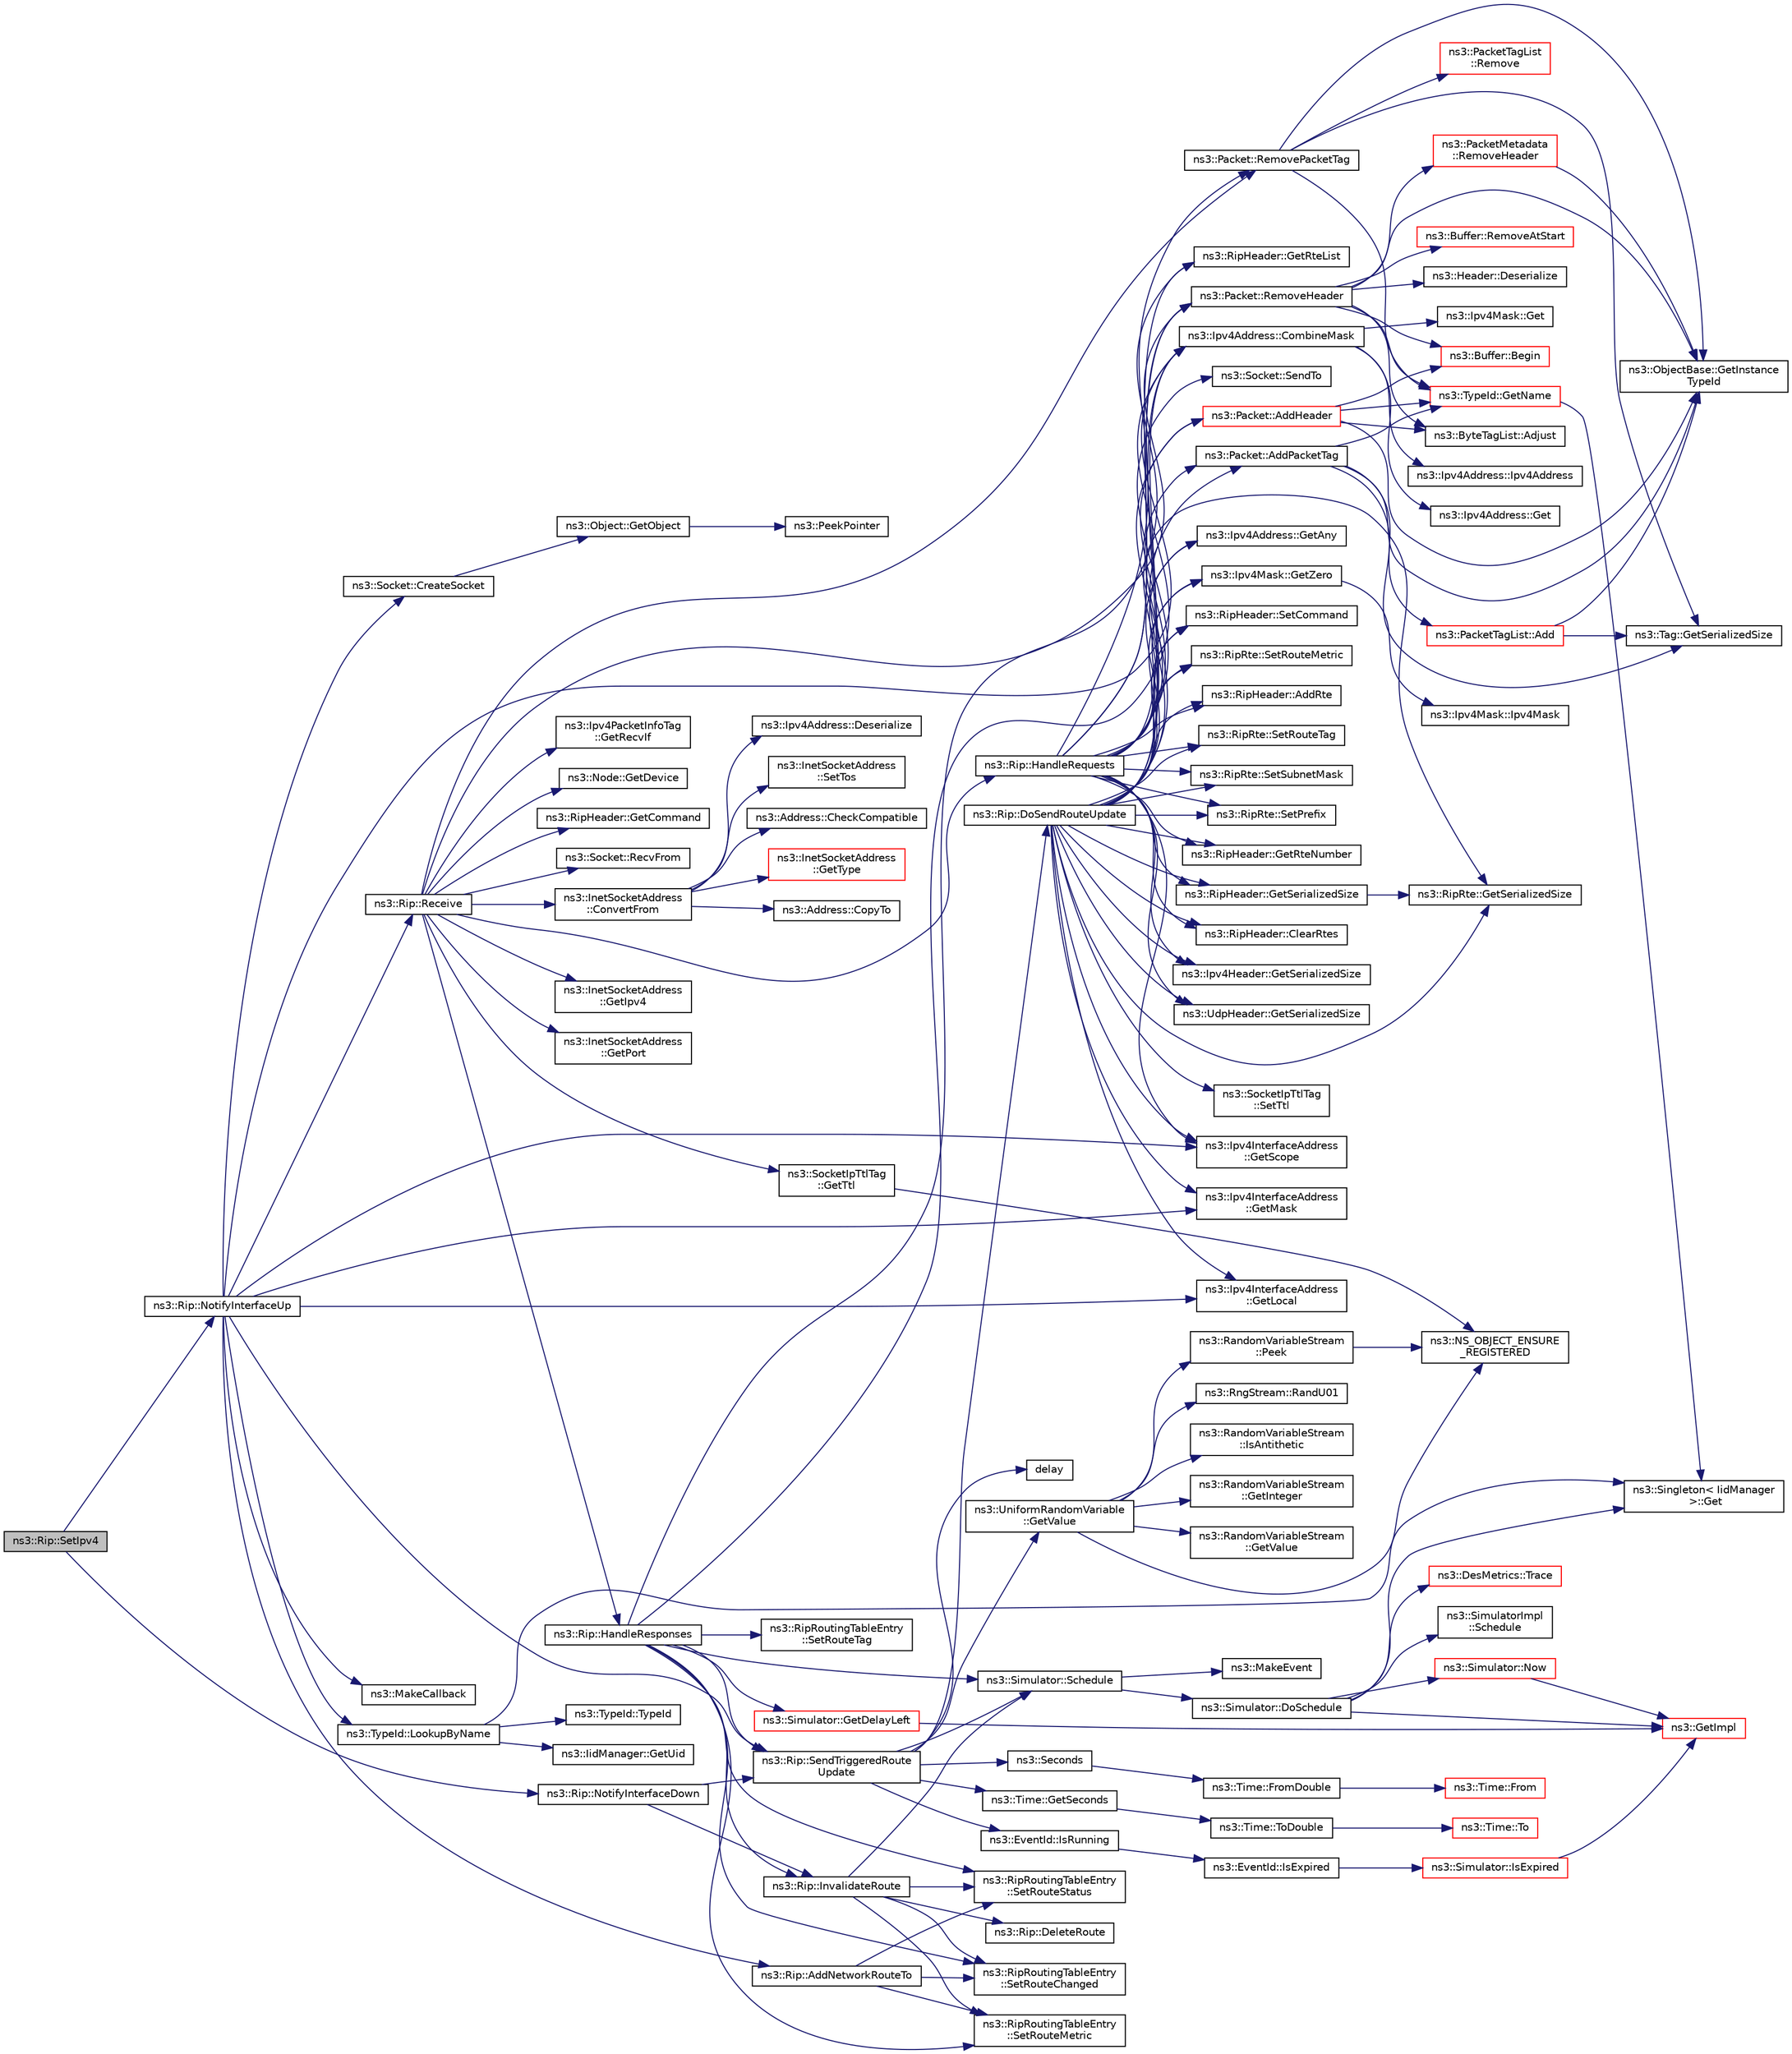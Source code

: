 digraph "ns3::Rip::SetIpv4"
{
  edge [fontname="Helvetica",fontsize="10",labelfontname="Helvetica",labelfontsize="10"];
  node [fontname="Helvetica",fontsize="10",shape=record];
  rankdir="LR";
  Node1 [label="ns3::Rip::SetIpv4",height=0.2,width=0.4,color="black", fillcolor="grey75", style="filled", fontcolor="black"];
  Node1 -> Node2 [color="midnightblue",fontsize="10",style="solid"];
  Node2 [label="ns3::Rip::NotifyInterfaceUp",height=0.2,width=0.4,color="black", fillcolor="white", style="filled",URL="$d7/d2b/classns3_1_1Rip.html#a4c9095a4429399f342eb1bce3f20df59"];
  Node2 -> Node3 [color="midnightblue",fontsize="10",style="solid"];
  Node3 [label="ns3::Ipv4InterfaceAddress\l::GetMask",height=0.2,width=0.4,color="black", fillcolor="white", style="filled",URL="$d4/d16/classns3_1_1Ipv4InterfaceAddress.html#a6b854be0dc6cd68dacaea8b8037cbc62",tooltip="Get the network mask. "];
  Node2 -> Node4 [color="midnightblue",fontsize="10",style="solid"];
  Node4 [label="ns3::Ipv4InterfaceAddress\l::GetLocal",height=0.2,width=0.4,color="black", fillcolor="white", style="filled",URL="$d4/d16/classns3_1_1Ipv4InterfaceAddress.html#a716a425049f48b9fe6e38868b1f413f6",tooltip="Get the local address. "];
  Node2 -> Node5 [color="midnightblue",fontsize="10",style="solid"];
  Node5 [label="ns3::Ipv4Address::CombineMask",height=0.2,width=0.4,color="black", fillcolor="white", style="filled",URL="$de/d55/classns3_1_1Ipv4Address.html#abc9bf1629800f0809d97dfd8b5c38bc7",tooltip="Combine this address with a network mask. "];
  Node5 -> Node6 [color="midnightblue",fontsize="10",style="solid"];
  Node6 [label="ns3::Ipv4Address::Ipv4Address",height=0.2,width=0.4,color="black", fillcolor="white", style="filled",URL="$de/d55/classns3_1_1Ipv4Address.html#aaabb51dd481f4b6908afd72affc49b20"];
  Node5 -> Node7 [color="midnightblue",fontsize="10",style="solid"];
  Node7 [label="ns3::Ipv4Address::Get",height=0.2,width=0.4,color="black", fillcolor="white", style="filled",URL="$de/d55/classns3_1_1Ipv4Address.html#ae65810a69898982e927b83660d3bc4d8"];
  Node5 -> Node8 [color="midnightblue",fontsize="10",style="solid"];
  Node8 [label="ns3::Ipv4Mask::Get",height=0.2,width=0.4,color="black", fillcolor="white", style="filled",URL="$d5/df8/classns3_1_1Ipv4Mask.html#ac557d10d9807bbc022ed64e2b929b2db"];
  Node2 -> Node9 [color="midnightblue",fontsize="10",style="solid"];
  Node9 [label="ns3::Ipv4InterfaceAddress\l::GetScope",height=0.2,width=0.4,color="black", fillcolor="white", style="filled",URL="$d4/d16/classns3_1_1Ipv4InterfaceAddress.html#afe80259f5353bbb4bee676a0accba612",tooltip="Get address scope. "];
  Node2 -> Node10 [color="midnightblue",fontsize="10",style="solid"];
  Node10 [label="ns3::Rip::AddNetworkRouteTo",height=0.2,width=0.4,color="black", fillcolor="white", style="filled",URL="$d7/d2b/classns3_1_1Rip.html#a8aa9415f65e5fb8abaa6af5c93446231",tooltip="Add route to network. "];
  Node10 -> Node11 [color="midnightblue",fontsize="10",style="solid"];
  Node11 [label="ns3::RipRoutingTableEntry\l::SetRouteMetric",height=0.2,width=0.4,color="black", fillcolor="white", style="filled",URL="$db/d65/classns3_1_1RipRoutingTableEntry.html#a0142d500046ef047a80ec00edbfac762",tooltip="Set the route metric. "];
  Node10 -> Node12 [color="midnightblue",fontsize="10",style="solid"];
  Node12 [label="ns3::RipRoutingTableEntry\l::SetRouteStatus",height=0.2,width=0.4,color="black", fillcolor="white", style="filled",URL="$db/d65/classns3_1_1RipRoutingTableEntry.html#a3ec44473d5fbeeddeb111fe9964d6adc",tooltip="Set the route status. "];
  Node10 -> Node13 [color="midnightblue",fontsize="10",style="solid"];
  Node13 [label="ns3::RipRoutingTableEntry\l::SetRouteChanged",height=0.2,width=0.4,color="black", fillcolor="white", style="filled",URL="$db/d65/classns3_1_1RipRoutingTableEntry.html#aa0914dbb327830d3d4e9f5707a0f1f5c",tooltip="Set the route as changed. "];
  Node2 -> Node14 [color="midnightblue",fontsize="10",style="solid"];
  Node14 [label="ns3::TypeId::LookupByName",height=0.2,width=0.4,color="black", fillcolor="white", style="filled",URL="$d6/d11/classns3_1_1TypeId.html#a119cf99c20931fdc294602cd360b180e"];
  Node14 -> Node15 [color="midnightblue",fontsize="10",style="solid"];
  Node15 [label="ns3::Singleton\< IidManager\l \>::Get",height=0.2,width=0.4,color="black", fillcolor="white", style="filled",URL="$d8/d77/classns3_1_1Singleton.html#a80a2cd3c25a27ea72add7a9f7a141ffa"];
  Node14 -> Node16 [color="midnightblue",fontsize="10",style="solid"];
  Node16 [label="ns3::IidManager::GetUid",height=0.2,width=0.4,color="black", fillcolor="white", style="filled",URL="$d4/d1c/classns3_1_1IidManager.html#ae69ae26221b11f8871596679c6e8be19"];
  Node14 -> Node17 [color="midnightblue",fontsize="10",style="solid"];
  Node17 [label="ns3::TypeId::TypeId",height=0.2,width=0.4,color="black", fillcolor="white", style="filled",URL="$d6/d11/classns3_1_1TypeId.html#ab76e26690f1af4f1cffa6a72245e8928"];
  Node2 -> Node18 [color="midnightblue",fontsize="10",style="solid"];
  Node18 [label="ns3::Socket::CreateSocket",height=0.2,width=0.4,color="black", fillcolor="white", style="filled",URL="$d9/df2/classns3_1_1Socket.html#ad448a62bb50ad3dbac59c879a885a8d2"];
  Node18 -> Node19 [color="midnightblue",fontsize="10",style="solid"];
  Node19 [label="ns3::Object::GetObject",height=0.2,width=0.4,color="black", fillcolor="white", style="filled",URL="$d9/d77/classns3_1_1Object.html#a13e18c00017096c8381eb651d5bd0783"];
  Node19 -> Node20 [color="midnightblue",fontsize="10",style="solid"];
  Node20 [label="ns3::PeekPointer",height=0.2,width=0.4,color="black", fillcolor="white", style="filled",URL="$d7/d2e/namespacens3.html#af2a7557fe9afdd98d8f6f8f6e412cf5a"];
  Node2 -> Node21 [color="midnightblue",fontsize="10",style="solid"];
  Node21 [label="ns3::Rip::SendTriggeredRoute\lUpdate",height=0.2,width=0.4,color="black", fillcolor="white", style="filled",URL="$d7/d2b/classns3_1_1Rip.html#aee5d3efe6b4dbcd128018f49b981fd7c",tooltip="Send Triggered Routing Updates on all interfaces. "];
  Node21 -> Node22 [color="midnightblue",fontsize="10",style="solid"];
  Node22 [label="ns3::EventId::IsRunning",height=0.2,width=0.4,color="black", fillcolor="white", style="filled",URL="$d1/df8/classns3_1_1EventId.html#aabf8476d1a080c199ea0c6aa9ccea372"];
  Node22 -> Node23 [color="midnightblue",fontsize="10",style="solid"];
  Node23 [label="ns3::EventId::IsExpired",height=0.2,width=0.4,color="black", fillcolor="white", style="filled",URL="$d1/df8/classns3_1_1EventId.html#a5c30c92e7c1c34b4e8505cc07ed71b02"];
  Node23 -> Node24 [color="midnightblue",fontsize="10",style="solid"];
  Node24 [label="ns3::Simulator::IsExpired",height=0.2,width=0.4,color="red", fillcolor="white", style="filled",URL="$d7/deb/classns3_1_1Simulator.html#a83ac8425c319a29b64f6d3b2ffc61e9c"];
  Node24 -> Node25 [color="midnightblue",fontsize="10",style="solid"];
  Node25 [label="ns3::GetImpl",height=0.2,width=0.4,color="red", fillcolor="white", style="filled",URL="$d4/d8b/group__simulator.html#ga42eb4eddad41528d4d99794a3dae3fd0",tooltip="Get the SimulatorImpl singleton. "];
  Node21 -> Node26 [color="midnightblue",fontsize="10",style="solid"];
  Node26 [label="delay",height=0.2,width=0.4,color="black", fillcolor="white", style="filled",URL="$d8/d68/lte_2model_2fading-traces_2fading__trace__generator_8m.html#a7964e6aa8f61a9d28973c8267a606ad8"];
  Node21 -> Node27 [color="midnightblue",fontsize="10",style="solid"];
  Node27 [label="ns3::Seconds",height=0.2,width=0.4,color="black", fillcolor="white", style="filled",URL="$d1/dec/group__timecivil.html#ga33c34b816f8ff6628e33d5c8e9713b9e"];
  Node27 -> Node28 [color="midnightblue",fontsize="10",style="solid"];
  Node28 [label="ns3::Time::FromDouble",height=0.2,width=0.4,color="black", fillcolor="white", style="filled",URL="$dc/d04/classns3_1_1Time.html#a60e845f4a74e62495b86356afe604cb4"];
  Node28 -> Node29 [color="midnightblue",fontsize="10",style="solid"];
  Node29 [label="ns3::Time::From",height=0.2,width=0.4,color="red", fillcolor="white", style="filled",URL="$dc/d04/classns3_1_1Time.html#a34e4acc13d0e08cc8cb9cd3b838b9baf"];
  Node21 -> Node30 [color="midnightblue",fontsize="10",style="solid"];
  Node30 [label="ns3::UniformRandomVariable\l::GetValue",height=0.2,width=0.4,color="black", fillcolor="white", style="filled",URL="$d0/d5b/classns3_1_1UniformRandomVariable.html#a03822d8c86ac51e9aa83bbc73041386b",tooltip="Get the next random value, as a double in the specified range . "];
  Node30 -> Node31 [color="midnightblue",fontsize="10",style="solid"];
  Node31 [label="ns3::RandomVariableStream\l::Peek",height=0.2,width=0.4,color="black", fillcolor="white", style="filled",URL="$dc/daa/classns3_1_1RandomVariableStream.html#ac5aa8d691c061bcc88a909dc9b479222",tooltip="Get the pointer to the underlying RNG stream. "];
  Node31 -> Node32 [color="midnightblue",fontsize="10",style="solid"];
  Node32 [label="ns3::NS_OBJECT_ENSURE\l_REGISTERED",height=0.2,width=0.4,color="black", fillcolor="white", style="filled",URL="$d7/d2e/namespacens3.html#ac633cbd86ee5879afd4312a843a9ff8c"];
  Node30 -> Node33 [color="midnightblue",fontsize="10",style="solid"];
  Node33 [label="ns3::RngStream::RandU01",height=0.2,width=0.4,color="black", fillcolor="white", style="filled",URL="$da/d35/classns3_1_1RngStream.html#a46be36426b8bc712e9de468b63558c22"];
  Node30 -> Node34 [color="midnightblue",fontsize="10",style="solid"];
  Node34 [label="ns3::RandomVariableStream\l::IsAntithetic",height=0.2,width=0.4,color="black", fillcolor="white", style="filled",URL="$dc/daa/classns3_1_1RandomVariableStream.html#a7bf5175d624b14bd023f8c4f78bc5fd7",tooltip="Check if antithetic values will be generated. "];
  Node30 -> Node35 [color="midnightblue",fontsize="10",style="solid"];
  Node35 [label="ns3::RandomVariableStream\l::GetInteger",height=0.2,width=0.4,color="black", fillcolor="white", style="filled",URL="$dc/daa/classns3_1_1RandomVariableStream.html#a66cd94e6305ce7f000f1a9ff0fcb9aef",tooltip="Get the next random value as an integer drawn from the distribution. "];
  Node30 -> Node36 [color="midnightblue",fontsize="10",style="solid"];
  Node36 [label="ns3::RandomVariableStream\l::GetValue",height=0.2,width=0.4,color="black", fillcolor="white", style="filled",URL="$dc/daa/classns3_1_1RandomVariableStream.html#a4fa5944dc4cb11544e661ed23072b36c",tooltip="Get the next random value as a double drawn from the distribution. "];
  Node30 -> Node32 [color="midnightblue",fontsize="10",style="solid"];
  Node21 -> Node37 [color="midnightblue",fontsize="10",style="solid"];
  Node37 [label="ns3::Time::GetSeconds",height=0.2,width=0.4,color="black", fillcolor="white", style="filled",URL="$dc/d04/classns3_1_1Time.html#a8f20d5c3b0902d7b4320982f340b57c8"];
  Node37 -> Node38 [color="midnightblue",fontsize="10",style="solid"];
  Node38 [label="ns3::Time::ToDouble",height=0.2,width=0.4,color="black", fillcolor="white", style="filled",URL="$dc/d04/classns3_1_1Time.html#a5fc320666cc3f9b379e64e9263e332b3"];
  Node38 -> Node39 [color="midnightblue",fontsize="10",style="solid"];
  Node39 [label="ns3::Time::To",height=0.2,width=0.4,color="red", fillcolor="white", style="filled",URL="$dc/d04/classns3_1_1Time.html#a04904d9cb915f816b62df3d4e65ce78c"];
  Node21 -> Node40 [color="midnightblue",fontsize="10",style="solid"];
  Node40 [label="ns3::Simulator::Schedule",height=0.2,width=0.4,color="black", fillcolor="white", style="filled",URL="$d7/deb/classns3_1_1Simulator.html#a671882c894a08af4a5e91181bf1eec13"];
  Node40 -> Node41 [color="midnightblue",fontsize="10",style="solid"];
  Node41 [label="ns3::Simulator::DoSchedule",height=0.2,width=0.4,color="black", fillcolor="white", style="filled",URL="$d7/deb/classns3_1_1Simulator.html#a47af23973938819bdc89cb2807e09ed5"];
  Node41 -> Node15 [color="midnightblue",fontsize="10",style="solid"];
  Node41 -> Node42 [color="midnightblue",fontsize="10",style="solid"];
  Node42 [label="ns3::DesMetrics::Trace",height=0.2,width=0.4,color="red", fillcolor="white", style="filled",URL="$d5/d69/classns3_1_1DesMetrics.html#ab7c6c097412d0398affbc9f8d2643160"];
  Node41 -> Node43 [color="midnightblue",fontsize="10",style="solid"];
  Node43 [label="ns3::Simulator::Now",height=0.2,width=0.4,color="red", fillcolor="white", style="filled",URL="$d7/deb/classns3_1_1Simulator.html#ac3178fa975b419f7875e7105be122800"];
  Node43 -> Node25 [color="midnightblue",fontsize="10",style="solid"];
  Node41 -> Node25 [color="midnightblue",fontsize="10",style="solid"];
  Node41 -> Node44 [color="midnightblue",fontsize="10",style="solid"];
  Node44 [label="ns3::SimulatorImpl\l::Schedule",height=0.2,width=0.4,color="black", fillcolor="white", style="filled",URL="$d2/d19/classns3_1_1SimulatorImpl.html#a24eac97ca7dc0e64162e3596064cfb5c"];
  Node40 -> Node45 [color="midnightblue",fontsize="10",style="solid"];
  Node45 [label="ns3::MakeEvent",height=0.2,width=0.4,color="black", fillcolor="white", style="filled",URL="$d0/dac/group__makeeventfnptr.html#ga289a28a2497c18a9bd299e5e2014094b"];
  Node21 -> Node46 [color="midnightblue",fontsize="10",style="solid"];
  Node46 [label="ns3::Rip::DoSendRouteUpdate",height=0.2,width=0.4,color="black", fillcolor="white", style="filled",URL="$d7/d2b/classns3_1_1Rip.html#a106f73869862c38c070faec379542e05",tooltip="Send Routing Updates on all interfaces. "];
  Node46 -> Node47 [color="midnightblue",fontsize="10",style="solid"];
  Node47 [label="ns3::Ipv4Header::GetSerializedSize",height=0.2,width=0.4,color="black", fillcolor="white", style="filled",URL="$d9/df1/classns3_1_1Ipv4Header.html#a5bcd2cd5629c4818816be510bbd0d112"];
  Node46 -> Node48 [color="midnightblue",fontsize="10",style="solid"];
  Node48 [label="ns3::UdpHeader::GetSerializedSize",height=0.2,width=0.4,color="black", fillcolor="white", style="filled",URL="$d3/dc4/classns3_1_1UdpHeader.html#a1546301b5c5d2f77045011f44b870cd3"];
  Node46 -> Node49 [color="midnightblue",fontsize="10",style="solid"];
  Node49 [label="ns3::RipHeader::GetSerializedSize",height=0.2,width=0.4,color="black", fillcolor="white", style="filled",URL="$d2/d41/classns3_1_1RipHeader.html#ae532554fb15b47003a7b6749038e1d5a",tooltip="Get the serialized size of the packet. "];
  Node49 -> Node50 [color="midnightblue",fontsize="10",style="solid"];
  Node50 [label="ns3::RipRte::GetSerializedSize",height=0.2,width=0.4,color="black", fillcolor="white", style="filled",URL="$db/dfe/classns3_1_1RipRte.html#a1b8a2bdfc0aedcdb9666d5f81676eb3c",tooltip="Get the serialized size of the packet. "];
  Node46 -> Node50 [color="midnightblue",fontsize="10",style="solid"];
  Node46 -> Node51 [color="midnightblue",fontsize="10",style="solid"];
  Node51 [label="ns3::SocketIpTtlTag\l::SetTtl",height=0.2,width=0.4,color="black", fillcolor="white", style="filled",URL="$df/db8/classns3_1_1SocketIpTtlTag.html#a48f236b4dde3533b9ab16372cf6c5237",tooltip="Set the tag&#39;s TTL. "];
  Node46 -> Node52 [color="midnightblue",fontsize="10",style="solid"];
  Node52 [label="ns3::Packet::AddPacketTag",height=0.2,width=0.4,color="black", fillcolor="white", style="filled",URL="$dd/d7a/classns3_1_1Packet.html#a7400b8655852f5271c5957250d0141af",tooltip="Add a packet tag. "];
  Node52 -> Node53 [color="midnightblue",fontsize="10",style="solid"];
  Node53 [label="ns3::ObjectBase::GetInstance\lTypeId",height=0.2,width=0.4,color="black", fillcolor="white", style="filled",URL="$d2/dac/classns3_1_1ObjectBase.html#abe5b43a6f5b99a92a4c3122db31f06fb"];
  Node52 -> Node54 [color="midnightblue",fontsize="10",style="solid"];
  Node54 [label="ns3::TypeId::GetName",height=0.2,width=0.4,color="red", fillcolor="white", style="filled",URL="$d6/d11/classns3_1_1TypeId.html#aa3c41c79ae428b3cb396a9c6bb3ef314"];
  Node54 -> Node15 [color="midnightblue",fontsize="10",style="solid"];
  Node52 -> Node55 [color="midnightblue",fontsize="10",style="solid"];
  Node55 [label="ns3::Tag::GetSerializedSize",height=0.2,width=0.4,color="black", fillcolor="white", style="filled",URL="$d0/d79/classns3_1_1Tag.html#a01c8efdea943fd8cce2ef5d4d67eefa6"];
  Node52 -> Node56 [color="midnightblue",fontsize="10",style="solid"];
  Node56 [label="ns3::PacketTagList::Add",height=0.2,width=0.4,color="red", fillcolor="white", style="filled",URL="$dd/d19/classns3_1_1PacketTagList.html#a37f008b6f336f3ac6232d558b93e8a6e"];
  Node56 -> Node53 [color="midnightblue",fontsize="10",style="solid"];
  Node56 -> Node55 [color="midnightblue",fontsize="10",style="solid"];
  Node46 -> Node57 [color="midnightblue",fontsize="10",style="solid"];
  Node57 [label="ns3::RipHeader::SetCommand",height=0.2,width=0.4,color="black", fillcolor="white", style="filled",URL="$d2/d41/classns3_1_1RipHeader.html#a8c19b80a57e0f5120e280225cf062b2a",tooltip="Set the command. "];
  Node46 -> Node9 [color="midnightblue",fontsize="10",style="solid"];
  Node46 -> Node58 [color="midnightblue",fontsize="10",style="solid"];
  Node58 [label="ns3::Ipv4Address::GetAny",height=0.2,width=0.4,color="black", fillcolor="white", style="filled",URL="$de/d55/classns3_1_1Ipv4Address.html#a7a39b330c8e701183a411d5779fca1a4"];
  Node46 -> Node59 [color="midnightblue",fontsize="10",style="solid"];
  Node59 [label="ns3::Ipv4Mask::GetZero",height=0.2,width=0.4,color="black", fillcolor="white", style="filled",URL="$d5/df8/classns3_1_1Ipv4Mask.html#ac2dda492011ede8350008d753d278998"];
  Node59 -> Node60 [color="midnightblue",fontsize="10",style="solid"];
  Node60 [label="ns3::Ipv4Mask::Ipv4Mask",height=0.2,width=0.4,color="black", fillcolor="white", style="filled",URL="$d5/df8/classns3_1_1Ipv4Mask.html#a4f877fcb3423f63debab168c83213627"];
  Node46 -> Node4 [color="midnightblue",fontsize="10",style="solid"];
  Node46 -> Node5 [color="midnightblue",fontsize="10",style="solid"];
  Node46 -> Node3 [color="midnightblue",fontsize="10",style="solid"];
  Node46 -> Node61 [color="midnightblue",fontsize="10",style="solid"];
  Node61 [label="ns3::RipRte::SetPrefix",height=0.2,width=0.4,color="black", fillcolor="white", style="filled",URL="$db/dfe/classns3_1_1RipRte.html#a3c90b708b76c43b686c76d63fbc7422e",tooltip="Set the prefix. "];
  Node46 -> Node62 [color="midnightblue",fontsize="10",style="solid"];
  Node62 [label="ns3::RipRte::SetSubnetMask",height=0.2,width=0.4,color="black", fillcolor="white", style="filled",URL="$db/dfe/classns3_1_1RipRte.html#a0b806b2874053eed903b2d4286c37bbd",tooltip="Set the subnet mask. "];
  Node46 -> Node63 [color="midnightblue",fontsize="10",style="solid"];
  Node63 [label="ns3::RipRte::SetRouteMetric",height=0.2,width=0.4,color="black", fillcolor="white", style="filled",URL="$db/dfe/classns3_1_1RipRte.html#a1ca87124272e6d326588ff5cdb0d03de",tooltip="Set the route metric. "];
  Node46 -> Node64 [color="midnightblue",fontsize="10",style="solid"];
  Node64 [label="ns3::RipRte::SetRouteTag",height=0.2,width=0.4,color="black", fillcolor="white", style="filled",URL="$db/dfe/classns3_1_1RipRte.html#ad01bfc28a5ca8c42fb847410de179a66",tooltip="Set the route tag. "];
  Node46 -> Node65 [color="midnightblue",fontsize="10",style="solid"];
  Node65 [label="ns3::RipHeader::AddRte",height=0.2,width=0.4,color="black", fillcolor="white", style="filled",URL="$d2/d41/classns3_1_1RipHeader.html#a6c32234456f7341b66b3f7be38ccb249",tooltip="Add a RTE to the message. "];
  Node46 -> Node66 [color="midnightblue",fontsize="10",style="solid"];
  Node66 [label="ns3::RipHeader::GetRteNumber",height=0.2,width=0.4,color="black", fillcolor="white", style="filled",URL="$d2/d41/classns3_1_1RipHeader.html#ae2dc200bb100ca5f34e4a6918a93b50b",tooltip="Get the number of RTE included in the message. "];
  Node46 -> Node67 [color="midnightblue",fontsize="10",style="solid"];
  Node67 [label="ns3::Packet::AddHeader",height=0.2,width=0.4,color="red", fillcolor="white", style="filled",URL="$dd/d7a/classns3_1_1Packet.html#a465108c595a0bc592095cbcab1832ed8",tooltip="Add header to this packet. "];
  Node67 -> Node53 [color="midnightblue",fontsize="10",style="solid"];
  Node67 -> Node54 [color="midnightblue",fontsize="10",style="solid"];
  Node67 -> Node68 [color="midnightblue",fontsize="10",style="solid"];
  Node68 [label="ns3::ByteTagList::Adjust",height=0.2,width=0.4,color="black", fillcolor="white", style="filled",URL="$dd/d64/classns3_1_1ByteTagList.html#a1fec06d7e6daaf8039cf2a148e4090f2"];
  Node67 -> Node69 [color="midnightblue",fontsize="10",style="solid"];
  Node69 [label="ns3::Buffer::Begin",height=0.2,width=0.4,color="red", fillcolor="white", style="filled",URL="$da/d85/classns3_1_1Buffer.html#a893d4bf50df13e730b6cd0fda91b967f"];
  Node46 -> Node70 [color="midnightblue",fontsize="10",style="solid"];
  Node70 [label="ns3::Packet::RemoveHeader",height=0.2,width=0.4,color="black", fillcolor="white", style="filled",URL="$dd/d7a/classns3_1_1Packet.html#a0961eccf975d75f902d40956c93ba63e",tooltip="Deserialize and remove the header from the internal buffer. "];
  Node70 -> Node71 [color="midnightblue",fontsize="10",style="solid"];
  Node71 [label="ns3::Header::Deserialize",height=0.2,width=0.4,color="black", fillcolor="white", style="filled",URL="$d6/dae/classns3_1_1Header.html#a78be9400bb66b2a8543606f395ef5396"];
  Node70 -> Node69 [color="midnightblue",fontsize="10",style="solid"];
  Node70 -> Node53 [color="midnightblue",fontsize="10",style="solid"];
  Node70 -> Node54 [color="midnightblue",fontsize="10",style="solid"];
  Node70 -> Node72 [color="midnightblue",fontsize="10",style="solid"];
  Node72 [label="ns3::Buffer::RemoveAtStart",height=0.2,width=0.4,color="red", fillcolor="white", style="filled",URL="$da/d85/classns3_1_1Buffer.html#adeecbb3e8f518aec6fee0437578ade4b"];
  Node70 -> Node68 [color="midnightblue",fontsize="10",style="solid"];
  Node70 -> Node73 [color="midnightblue",fontsize="10",style="solid"];
  Node73 [label="ns3::PacketMetadata\l::RemoveHeader",height=0.2,width=0.4,color="red", fillcolor="white", style="filled",URL="$d1/db1/classns3_1_1PacketMetadata.html#afa8a589ec783d4998516d7f39f21242d",tooltip="Remove an header. "];
  Node73 -> Node53 [color="midnightblue",fontsize="10",style="solid"];
  Node46 -> Node74 [color="midnightblue",fontsize="10",style="solid"];
  Node74 [label="ns3::RipHeader::ClearRtes",height=0.2,width=0.4,color="black", fillcolor="white", style="filled",URL="$d2/d41/classns3_1_1RipHeader.html#ab1c9854e4490e4edf68532e4d44bfdf2",tooltip="Clear all the RTEs from the header. "];
  Node2 -> Node75 [color="midnightblue",fontsize="10",style="solid"];
  Node75 [label="ns3::MakeCallback",height=0.2,width=0.4,color="black", fillcolor="white", style="filled",URL="$dd/de0/group__makecallbackmemptr.html#ga9376283685aa99d204048d6a4b7610a4"];
  Node2 -> Node76 [color="midnightblue",fontsize="10",style="solid"];
  Node76 [label="ns3::Rip::Receive",height=0.2,width=0.4,color="black", fillcolor="white", style="filled",URL="$d7/d2b/classns3_1_1Rip.html#a49acadfb3b533118276481a0d231406e",tooltip="Receive RIP packets. "];
  Node76 -> Node77 [color="midnightblue",fontsize="10",style="solid"];
  Node77 [label="ns3::Socket::RecvFrom",height=0.2,width=0.4,color="black", fillcolor="white", style="filled",URL="$d9/df2/classns3_1_1Socket.html#af22378d7af9a2745a9eada20210da215",tooltip="Read a single packet from the socket and retrieve the sender address. "];
  Node76 -> Node78 [color="midnightblue",fontsize="10",style="solid"];
  Node78 [label="ns3::InetSocketAddress\l::ConvertFrom",height=0.2,width=0.4,color="black", fillcolor="white", style="filled",URL="$d0/dfc/classns3_1_1InetSocketAddress.html#ade776b1109e7b9a7be0b22ced49931e3",tooltip="Returns an InetSocketAddress which corresponds to the input Address. "];
  Node78 -> Node79 [color="midnightblue",fontsize="10",style="solid"];
  Node79 [label="ns3::Address::CheckCompatible",height=0.2,width=0.4,color="black", fillcolor="white", style="filled",URL="$d2/d5f/classns3_1_1Address.html#a38688466338cf075e21fe45f7207c51f"];
  Node78 -> Node80 [color="midnightblue",fontsize="10",style="solid"];
  Node80 [label="ns3::InetSocketAddress\l::GetType",height=0.2,width=0.4,color="red", fillcolor="white", style="filled",URL="$d0/dfc/classns3_1_1InetSocketAddress.html#ae194de8f5f1884e3b755179891d20bba",tooltip="Get the underlying address type (automatically assigned). "];
  Node78 -> Node81 [color="midnightblue",fontsize="10",style="solid"];
  Node81 [label="ns3::Address::CopyTo",height=0.2,width=0.4,color="black", fillcolor="white", style="filled",URL="$d2/d5f/classns3_1_1Address.html#a6d2f5089f145dc5ce1e20abc263d511d",tooltip="Copy the address bytes into a buffer. "];
  Node78 -> Node82 [color="midnightblue",fontsize="10",style="solid"];
  Node82 [label="ns3::Ipv4Address::Deserialize",height=0.2,width=0.4,color="black", fillcolor="white", style="filled",URL="$de/d55/classns3_1_1Ipv4Address.html#ac6e205258d95465ce51c148e51590760"];
  Node78 -> Node83 [color="midnightblue",fontsize="10",style="solid"];
  Node83 [label="ns3::InetSocketAddress\l::SetTos",height=0.2,width=0.4,color="black", fillcolor="white", style="filled",URL="$d0/dfc/classns3_1_1InetSocketAddress.html#a574001030dfb21d2963b2b4da081889d"];
  Node76 -> Node84 [color="midnightblue",fontsize="10",style="solid"];
  Node84 [label="ns3::InetSocketAddress\l::GetIpv4",height=0.2,width=0.4,color="black", fillcolor="white", style="filled",URL="$d0/dfc/classns3_1_1InetSocketAddress.html#a925d5288448467062884ce0363a63658"];
  Node76 -> Node85 [color="midnightblue",fontsize="10",style="solid"];
  Node85 [label="ns3::InetSocketAddress\l::GetPort",height=0.2,width=0.4,color="black", fillcolor="white", style="filled",URL="$d0/dfc/classns3_1_1InetSocketAddress.html#ac1d62cfd1075b36df273b382c5bd3e14"];
  Node76 -> Node86 [color="midnightblue",fontsize="10",style="solid"];
  Node86 [label="ns3::Packet::RemovePacketTag",height=0.2,width=0.4,color="black", fillcolor="white", style="filled",URL="$dd/d7a/classns3_1_1Packet.html#a078fe922d976a417ab25ba2f3c2fd667",tooltip="Remove a packet tag. "];
  Node86 -> Node53 [color="midnightblue",fontsize="10",style="solid"];
  Node86 -> Node54 [color="midnightblue",fontsize="10",style="solid"];
  Node86 -> Node55 [color="midnightblue",fontsize="10",style="solid"];
  Node86 -> Node87 [color="midnightblue",fontsize="10",style="solid"];
  Node87 [label="ns3::PacketTagList\l::Remove",height=0.2,width=0.4,color="red", fillcolor="white", style="filled",URL="$dd/d19/classns3_1_1PacketTagList.html#a043d984c546f67adc273448747784ee3"];
  Node76 -> Node88 [color="midnightblue",fontsize="10",style="solid"];
  Node88 [label="ns3::Ipv4PacketInfoTag\l::GetRecvIf",height=0.2,width=0.4,color="black", fillcolor="white", style="filled",URL="$db/dfe/classns3_1_1Ipv4PacketInfoTag.html#a9dd52a1b793ca1f69705f98ddc9aa7ed",tooltip="Get the tag&#39;s receiving interface. "];
  Node76 -> Node89 [color="midnightblue",fontsize="10",style="solid"];
  Node89 [label="ns3::Node::GetDevice",height=0.2,width=0.4,color="black", fillcolor="white", style="filled",URL="$dd/ded/classns3_1_1Node.html#a5918dfd24ef632efc9a83a5f6561c76e",tooltip="Retrieve the index-th NetDevice associated to this node. "];
  Node76 -> Node90 [color="midnightblue",fontsize="10",style="solid"];
  Node90 [label="ns3::SocketIpTtlTag\l::GetTtl",height=0.2,width=0.4,color="black", fillcolor="white", style="filled",URL="$df/db8/classns3_1_1SocketIpTtlTag.html#a7e64d4ab905aef4d7f60cb3cf4ccf489",tooltip="Get the tag&#39;s TTL. "];
  Node90 -> Node32 [color="midnightblue",fontsize="10",style="solid"];
  Node76 -> Node70 [color="midnightblue",fontsize="10",style="solid"];
  Node76 -> Node91 [color="midnightblue",fontsize="10",style="solid"];
  Node91 [label="ns3::RipHeader::GetCommand",height=0.2,width=0.4,color="black", fillcolor="white", style="filled",URL="$d2/d41/classns3_1_1RipHeader.html#ac6bec597fae32cabff1ea23ac55edbbd",tooltip="Get the command. "];
  Node76 -> Node92 [color="midnightblue",fontsize="10",style="solid"];
  Node92 [label="ns3::Rip::HandleResponses",height=0.2,width=0.4,color="black", fillcolor="white", style="filled",URL="$d7/d2b/classns3_1_1Rip.html#afb817ee04f919351a35b466ea6d75c56",tooltip="Handle RIP responses. "];
  Node92 -> Node93 [color="midnightblue",fontsize="10",style="solid"];
  Node93 [label="ns3::RipHeader::GetRteList",height=0.2,width=0.4,color="black", fillcolor="white", style="filled",URL="$d2/d41/classns3_1_1RipHeader.html#a4046f3c5a7a1308e1529bc738a7e58ce",tooltip="Get the list of the RTEs included in the message. "];
  Node92 -> Node5 [color="midnightblue",fontsize="10",style="solid"];
  Node92 -> Node11 [color="midnightblue",fontsize="10",style="solid"];
  Node92 -> Node40 [color="midnightblue",fontsize="10",style="solid"];
  Node92 -> Node94 [color="midnightblue",fontsize="10",style="solid"];
  Node94 [label="ns3::Rip::InvalidateRoute",height=0.2,width=0.4,color="black", fillcolor="white", style="filled",URL="$d7/d2b/classns3_1_1Rip.html#a48b295877e349360bf978c250ae59083",tooltip="Invalidate a route. "];
  Node94 -> Node12 [color="midnightblue",fontsize="10",style="solid"];
  Node94 -> Node11 [color="midnightblue",fontsize="10",style="solid"];
  Node94 -> Node13 [color="midnightblue",fontsize="10",style="solid"];
  Node94 -> Node40 [color="midnightblue",fontsize="10",style="solid"];
  Node94 -> Node95 [color="midnightblue",fontsize="10",style="solid"];
  Node95 [label="ns3::Rip::DeleteRoute",height=0.2,width=0.4,color="black", fillcolor="white", style="filled",URL="$d7/d2b/classns3_1_1Rip.html#a4613413ac628e8313c26d5ea6ed99761",tooltip="Delete a route. "];
  Node92 -> Node96 [color="midnightblue",fontsize="10",style="solid"];
  Node96 [label="ns3::Simulator::GetDelayLeft",height=0.2,width=0.4,color="red", fillcolor="white", style="filled",URL="$d7/deb/classns3_1_1Simulator.html#af2c7b4285454aa5062bd2df2bb7a7ab9"];
  Node96 -> Node25 [color="midnightblue",fontsize="10",style="solid"];
  Node92 -> Node12 [color="midnightblue",fontsize="10",style="solid"];
  Node92 -> Node97 [color="midnightblue",fontsize="10",style="solid"];
  Node97 [label="ns3::RipRoutingTableEntry\l::SetRouteTag",height=0.2,width=0.4,color="black", fillcolor="white", style="filled",URL="$db/d65/classns3_1_1RipRoutingTableEntry.html#a88b521fcfdef30fb7cf4ea977d03a0d7",tooltip="Set the route tag. "];
  Node92 -> Node13 [color="midnightblue",fontsize="10",style="solid"];
  Node92 -> Node21 [color="midnightblue",fontsize="10",style="solid"];
  Node76 -> Node98 [color="midnightblue",fontsize="10",style="solid"];
  Node98 [label="ns3::Rip::HandleRequests",height=0.2,width=0.4,color="black", fillcolor="white", style="filled",URL="$d7/d2b/classns3_1_1Rip.html#a4094ed6c40c666f7567245eef2376fe9",tooltip="Handle RIP requests. "];
  Node98 -> Node93 [color="midnightblue",fontsize="10",style="solid"];
  Node98 -> Node58 [color="midnightblue",fontsize="10",style="solid"];
  Node98 -> Node47 [color="midnightblue",fontsize="10",style="solid"];
  Node98 -> Node48 [color="midnightblue",fontsize="10",style="solid"];
  Node98 -> Node49 [color="midnightblue",fontsize="10",style="solid"];
  Node98 -> Node50 [color="midnightblue",fontsize="10",style="solid"];
  Node98 -> Node86 [color="midnightblue",fontsize="10",style="solid"];
  Node98 -> Node52 [color="midnightblue",fontsize="10",style="solid"];
  Node98 -> Node57 [color="midnightblue",fontsize="10",style="solid"];
  Node98 -> Node9 [color="midnightblue",fontsize="10",style="solid"];
  Node98 -> Node59 [color="midnightblue",fontsize="10",style="solid"];
  Node98 -> Node61 [color="midnightblue",fontsize="10",style="solid"];
  Node98 -> Node62 [color="midnightblue",fontsize="10",style="solid"];
  Node98 -> Node63 [color="midnightblue",fontsize="10",style="solid"];
  Node98 -> Node64 [color="midnightblue",fontsize="10",style="solid"];
  Node98 -> Node65 [color="midnightblue",fontsize="10",style="solid"];
  Node98 -> Node66 [color="midnightblue",fontsize="10",style="solid"];
  Node98 -> Node67 [color="midnightblue",fontsize="10",style="solid"];
  Node98 -> Node99 [color="midnightblue",fontsize="10",style="solid"];
  Node99 [label="ns3::Socket::SendTo",height=0.2,width=0.4,color="black", fillcolor="white", style="filled",URL="$d9/df2/classns3_1_1Socket.html#af898fce6a58e0dbba23c1c6de1d4220e",tooltip="Send data to a specified peer. "];
  Node98 -> Node70 [color="midnightblue",fontsize="10",style="solid"];
  Node98 -> Node74 [color="midnightblue",fontsize="10",style="solid"];
  Node98 -> Node5 [color="midnightblue",fontsize="10",style="solid"];
  Node1 -> Node100 [color="midnightblue",fontsize="10",style="solid"];
  Node100 [label="ns3::Rip::NotifyInterfaceDown",height=0.2,width=0.4,color="black", fillcolor="white", style="filled",URL="$d7/d2b/classns3_1_1Rip.html#a10fb1463467f08556e7a3e75c98447bc"];
  Node100 -> Node94 [color="midnightblue",fontsize="10",style="solid"];
  Node100 -> Node21 [color="midnightblue",fontsize="10",style="solid"];
}
